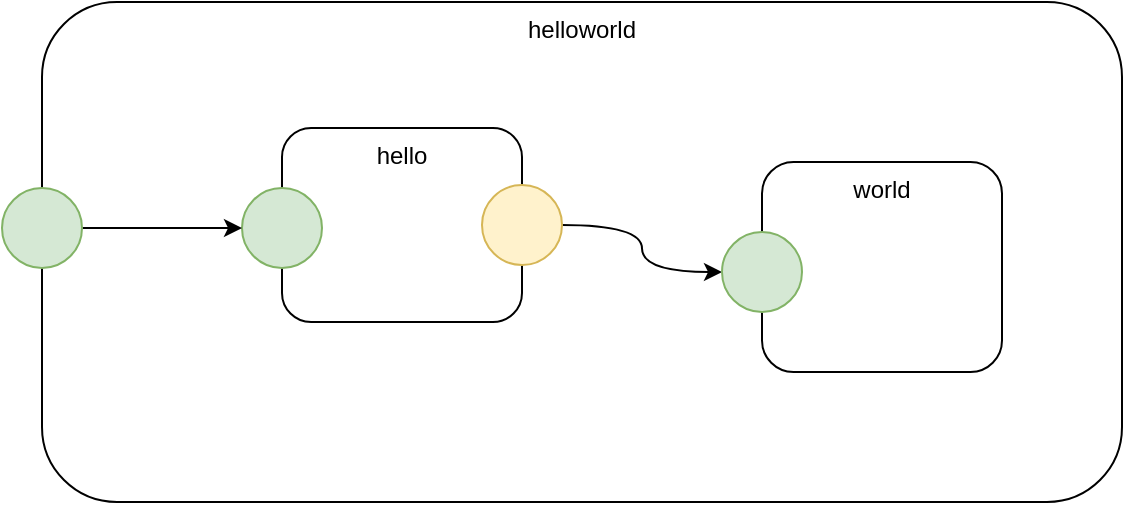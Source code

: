 <mxfile version="14.6.13" type="device" pages="6"><diagram id="RvdVBtl_1iUoJ8qKPte1" name="helloworld"><mxGraphModel dx="1106" dy="679" grid="1" gridSize="10" guides="1" tooltips="1" connect="1" arrows="1" fold="1" page="1" pageScale="1" pageWidth="1100" pageHeight="850" math="0" shadow="0"><root><mxCell id="0"/><mxCell id="1" parent="0"/><mxCell id="rE9jAnmPmOxAq33Q7KFH-1" value="helloworld" style="rounded=1;whiteSpace=wrap;html=1;verticalAlign=top;" parent="1" vertex="1"><mxGeometry x="60" y="30" width="540" height="250" as="geometry"/></mxCell><mxCell id="rE9jAnmPmOxAq33Q7KFH-2" value="hello" style="rounded=1;whiteSpace=wrap;html=1;verticalAlign=top;" parent="1" vertex="1"><mxGeometry x="180" y="93" width="120" height="97" as="geometry"/></mxCell><mxCell id="rE9jAnmPmOxAq33Q7KFH-4" style="edgeStyle=orthogonalEdgeStyle;curved=1;orthogonalLoop=1;jettySize=auto;html=1;exitX=1;exitY=0.5;exitDx=0;exitDy=0;entryX=0;entryY=0.5;entryDx=0;entryDy=0;" parent="1" source="rE9jAnmPmOxAq33Q7KFH-5" target="rE9jAnmPmOxAq33Q7KFH-9" edge="1"><mxGeometry relative="1" as="geometry"/></mxCell><mxCell id="rE9jAnmPmOxAq33Q7KFH-5" value="" style="ellipse;whiteSpace=wrap;html=1;aspect=fixed;fillColor=#fff2cc;strokeColor=#d6b656;" parent="1" vertex="1"><mxGeometry x="280" y="121.5" width="40" height="40" as="geometry"/></mxCell><mxCell id="rE9jAnmPmOxAq33Q7KFH-8" value="world" style="rounded=1;whiteSpace=wrap;html=1;verticalAlign=top;" parent="1" vertex="1"><mxGeometry x="420" y="110" width="120" height="105" as="geometry"/></mxCell><mxCell id="rE9jAnmPmOxAq33Q7KFH-9" value="" style="ellipse;whiteSpace=wrap;html=1;aspect=fixed;fillColor=#d5e8d4;strokeColor=#82b366;" parent="1" vertex="1"><mxGeometry x="400" y="145" width="40" height="40" as="geometry"/></mxCell><mxCell id="rE9jAnmPmOxAq33Q7KFH-12" style="edgeStyle=orthogonalEdgeStyle;curved=1;orthogonalLoop=1;jettySize=auto;html=1;exitX=0.5;exitY=1;exitDx=0;exitDy=0;" parent="1" source="rE9jAnmPmOxAq33Q7KFH-8" target="rE9jAnmPmOxAq33Q7KFH-8" edge="1"><mxGeometry relative="1" as="geometry"/></mxCell><mxCell id="rE9jAnmPmOxAq33Q7KFH-24" value="" style="ellipse;whiteSpace=wrap;html=1;aspect=fixed;fillColor=#d5e8d4;strokeColor=#82b366;" parent="1" vertex="1"><mxGeometry x="160" y="123" width="40" height="40" as="geometry"/></mxCell><mxCell id="rE9jAnmPmOxAq33Q7KFH-25" style="edgeStyle=orthogonalEdgeStyle;curved=1;orthogonalLoop=1;jettySize=auto;html=1;exitX=1;exitY=0.5;exitDx=0;exitDy=0;entryX=0;entryY=0.5;entryDx=0;entryDy=0;" parent="1" source="rE9jAnmPmOxAq33Q7KFH-26" target="rE9jAnmPmOxAq33Q7KFH-24" edge="1"><mxGeometry relative="1" as="geometry"/></mxCell><mxCell id="rE9jAnmPmOxAq33Q7KFH-26" value="" style="ellipse;whiteSpace=wrap;html=1;aspect=fixed;fillColor=#d5e8d4;strokeColor=#82b366;" parent="1" vertex="1"><mxGeometry x="40" y="123" width="40" height="40" as="geometry"/></mxCell></root></mxGraphModel></diagram><diagram name="helloworld6" id="ze_6JuOSBiAABQkfE_S_"><mxGraphModel dx="1106" dy="679" grid="1" gridSize="10" guides="1" tooltips="1" connect="1" arrows="1" fold="1" page="1" pageScale="1" pageWidth="1100" pageHeight="850" math="0" shadow="0"><root><mxCell id="Z7fliz4aDDjIxLiwPCpy-0"/><mxCell id="Z7fliz4aDDjIxLiwPCpy-1" parent="Z7fliz4aDDjIxLiwPCpy-0"/><mxCell id="Z7fliz4aDDjIxLiwPCpy-2" value="helloworld" style="rounded=1;whiteSpace=wrap;html=1;verticalAlign=top;" vertex="1" parent="Z7fliz4aDDjIxLiwPCpy-1"><mxGeometry x="60" y="30" width="580" height="250" as="geometry"/></mxCell><mxCell id="Z7fliz4aDDjIxLiwPCpy-3" value="hello" style="rounded=1;whiteSpace=wrap;html=1;verticalAlign=top;" vertex="1" parent="Z7fliz4aDDjIxLiwPCpy-1"><mxGeometry x="180" y="93" width="120" height="97" as="geometry"/></mxCell><mxCell id="Z7fliz4aDDjIxLiwPCpy-4" style="edgeStyle=orthogonalEdgeStyle;curved=1;orthogonalLoop=1;jettySize=auto;html=1;exitX=1;exitY=0.5;exitDx=0;exitDy=0;entryX=0;entryY=0.5;entryDx=0;entryDy=0;" edge="1" parent="Z7fliz4aDDjIxLiwPCpy-1" source="Z7fliz4aDDjIxLiwPCpy-5" target="Z7fliz4aDDjIxLiwPCpy-7"><mxGeometry relative="1" as="geometry"/></mxCell><mxCell id="Z7fliz4aDDjIxLiwPCpy-5" value="" style="ellipse;whiteSpace=wrap;html=1;aspect=fixed;fillColor=#fff2cc;strokeColor=#d6b656;" vertex="1" parent="Z7fliz4aDDjIxLiwPCpy-1"><mxGeometry x="280" y="121.5" width="40" height="40" as="geometry"/></mxCell><mxCell id="Z7fliz4aDDjIxLiwPCpy-6" value="world" style="rounded=1;whiteSpace=wrap;html=1;verticalAlign=top;" vertex="1" parent="Z7fliz4aDDjIxLiwPCpy-1"><mxGeometry x="420" y="110" width="120" height="105" as="geometry"/></mxCell><mxCell id="Z7fliz4aDDjIxLiwPCpy-7" value="" style="ellipse;whiteSpace=wrap;html=1;aspect=fixed;fillColor=#d5e8d4;strokeColor=#82b366;" vertex="1" parent="Z7fliz4aDDjIxLiwPCpy-1"><mxGeometry x="400" y="145" width="40" height="40" as="geometry"/></mxCell><mxCell id="Z7fliz4aDDjIxLiwPCpy-8" style="edgeStyle=orthogonalEdgeStyle;curved=1;orthogonalLoop=1;jettySize=auto;html=1;exitX=0.5;exitY=1;exitDx=0;exitDy=0;" edge="1" parent="Z7fliz4aDDjIxLiwPCpy-1" source="Z7fliz4aDDjIxLiwPCpy-6" target="Z7fliz4aDDjIxLiwPCpy-6"><mxGeometry relative="1" as="geometry"/></mxCell><mxCell id="stspoiWW8X26j4IX20Yq-3" style="edgeStyle=orthogonalEdgeStyle;rounded=0;orthogonalLoop=1;jettySize=auto;html=1;exitX=1;exitY=0.5;exitDx=0;exitDy=0;entryX=0;entryY=0.5;entryDx=0;entryDy=0;" edge="1" parent="Z7fliz4aDDjIxLiwPCpy-1" source="Z7fliz4aDDjIxLiwPCpy-12" target="stspoiWW8X26j4IX20Yq-1"><mxGeometry relative="1" as="geometry"/></mxCell><mxCell id="Z7fliz4aDDjIxLiwPCpy-12" value="result" style="ellipse;whiteSpace=wrap;html=1;aspect=fixed;fillColor=#fff2cc;strokeColor=#d6b656;" vertex="1" parent="Z7fliz4aDDjIxLiwPCpy-1"><mxGeometry x="520" y="150" width="40" height="40" as="geometry"/></mxCell><mxCell id="stspoiWW8X26j4IX20Yq-1" value="result" style="whiteSpace=wrap;html=1;aspect=fixed;shadow=0;strokeWidth=1;fillColor=#fff2cc;strokeColor=#d6b656;" vertex="1" parent="Z7fliz4aDDjIxLiwPCpy-1"><mxGeometry x="620" y="150" width="40" height="40" as="geometry"/></mxCell><mxCell id="1WePB5uc_-746joJDffA-0" value="" style="ellipse;whiteSpace=wrap;html=1;aspect=fixed;fillColor=#d5e8d4;strokeColor=#82b366;" vertex="1" parent="Z7fliz4aDDjIxLiwPCpy-1"><mxGeometry x="160" y="123" width="40" height="40" as="geometry"/></mxCell><mxCell id="1WePB5uc_-746joJDffA-1" style="edgeStyle=orthogonalEdgeStyle;curved=1;orthogonalLoop=1;jettySize=auto;html=1;exitX=1;exitY=0.5;exitDx=0;exitDy=0;entryX=0;entryY=0.5;entryDx=0;entryDy=0;" edge="1" parent="Z7fliz4aDDjIxLiwPCpy-1" source="1WePB5uc_-746joJDffA-2" target="1WePB5uc_-746joJDffA-0"><mxGeometry relative="1" as="geometry"/></mxCell><mxCell id="1WePB5uc_-746joJDffA-2" value="" style="ellipse;whiteSpace=wrap;html=1;aspect=fixed;fillColor=#d5e8d4;strokeColor=#82b366;" vertex="1" parent="Z7fliz4aDDjIxLiwPCpy-1"><mxGeometry x="40" y="123" width="40" height="40" as="geometry"/></mxCell></root></mxGraphModel></diagram><diagram name="Copy of helloworld6" id="CzCN0kUbptnISbkVEogr"><mxGraphModel dx="1106" dy="679" grid="1" gridSize="10" guides="1" tooltips="1" connect="1" arrows="1" fold="1" page="1" pageScale="1" pageWidth="1100" pageHeight="850" math="0" shadow="0"><root><mxCell id="FHpE60vZadsyD43NXnKL-0"/><mxCell id="FHpE60vZadsyD43NXnKL-1" parent="FHpE60vZadsyD43NXnKL-0"/><mxCell id="FHpE60vZadsyD43NXnKL-2" value="helloworld" style="rounded=1;whiteSpace=wrap;html=1;verticalAlign=top;" vertex="1" parent="FHpE60vZadsyD43NXnKL-1"><mxGeometry x="60" y="30" width="580" height="250" as="geometry"/></mxCell><mxCell id="FHpE60vZadsyD43NXnKL-3" value="hello" style="rounded=1;whiteSpace=wrap;html=1;verticalAlign=top;" vertex="1" parent="FHpE60vZadsyD43NXnKL-1"><mxGeometry x="180" y="93" width="120" height="97" as="geometry"/></mxCell><mxCell id="FHpE60vZadsyD43NXnKL-4" style="edgeStyle=orthogonalEdgeStyle;curved=1;orthogonalLoop=1;jettySize=auto;html=1;exitX=1;exitY=0.5;exitDx=0;exitDy=0;entryX=0;entryY=0.5;entryDx=0;entryDy=0;" edge="1" parent="FHpE60vZadsyD43NXnKL-1" source="FHpE60vZadsyD43NXnKL-5" target="FHpE60vZadsyD43NXnKL-7"><mxGeometry relative="1" as="geometry"/></mxCell><mxCell id="FHpE60vZadsyD43NXnKL-5" value="" style="ellipse;whiteSpace=wrap;html=1;aspect=fixed;fillColor=#fff2cc;strokeColor=#d6b656;" vertex="1" parent="FHpE60vZadsyD43NXnKL-1"><mxGeometry x="280" y="121.5" width="40" height="40" as="geometry"/></mxCell><mxCell id="FHpE60vZadsyD43NXnKL-6" value="world" style="rounded=1;whiteSpace=wrap;html=1;verticalAlign=top;" vertex="1" parent="FHpE60vZadsyD43NXnKL-1"><mxGeometry x="420" y="110" width="120" height="105" as="geometry"/></mxCell><mxCell id="FHpE60vZadsyD43NXnKL-7" value="" style="ellipse;whiteSpace=wrap;html=1;aspect=fixed;fillColor=#d5e8d4;strokeColor=#82b366;" vertex="1" parent="FHpE60vZadsyD43NXnKL-1"><mxGeometry x="400" y="145" width="40" height="40" as="geometry"/></mxCell><mxCell id="FHpE60vZadsyD43NXnKL-8" style="edgeStyle=orthogonalEdgeStyle;curved=1;orthogonalLoop=1;jettySize=auto;html=1;exitX=0.5;exitY=1;exitDx=0;exitDy=0;" edge="1" parent="FHpE60vZadsyD43NXnKL-1" source="FHpE60vZadsyD43NXnKL-6" target="FHpE60vZadsyD43NXnKL-6"><mxGeometry relative="1" as="geometry"/></mxCell><mxCell id="FHpE60vZadsyD43NXnKL-9" value="" style="ellipse;whiteSpace=wrap;html=1;aspect=fixed;fillColor=#d5e8d4;strokeColor=#82b366;" vertex="1" parent="FHpE60vZadsyD43NXnKL-1"><mxGeometry x="160" y="123" width="40" height="40" as="geometry"/></mxCell><mxCell id="FHpE60vZadsyD43NXnKL-10" style="edgeStyle=orthogonalEdgeStyle;rounded=0;orthogonalLoop=1;jettySize=auto;html=1;exitX=1;exitY=0.5;exitDx=0;exitDy=0;entryX=0;entryY=0.5;entryDx=0;entryDy=0;" edge="1" parent="FHpE60vZadsyD43NXnKL-1" source="FHpE60vZadsyD43NXnKL-11" target="FHpE60vZadsyD43NXnKL-14"><mxGeometry relative="1" as="geometry"/></mxCell><mxCell id="FHpE60vZadsyD43NXnKL-11" value="result" style="ellipse;whiteSpace=wrap;html=1;aspect=fixed;fillColor=#fff2cc;strokeColor=#d6b656;" vertex="1" parent="FHpE60vZadsyD43NXnKL-1"><mxGeometry x="520" y="150" width="40" height="40" as="geometry"/></mxCell><mxCell id="FHpE60vZadsyD43NXnKL-12" style="edgeStyle=orthogonalEdgeStyle;rounded=0;orthogonalLoop=1;jettySize=auto;html=1;exitX=1;exitY=0.5;exitDx=0;exitDy=0;" edge="1" parent="FHpE60vZadsyD43NXnKL-1" source="FHpE60vZadsyD43NXnKL-13" target="FHpE60vZadsyD43NXnKL-9"><mxGeometry relative="1" as="geometry"/></mxCell><mxCell id="FHpE60vZadsyD43NXnKL-13" value="" style="whiteSpace=wrap;html=1;aspect=fixed;shadow=0;strokeWidth=1;fillColor=#d5e8d4;strokeColor=#82b366;" vertex="1" parent="FHpE60vZadsyD43NXnKL-1"><mxGeometry x="40" y="123" width="40" height="40" as="geometry"/></mxCell><mxCell id="FHpE60vZadsyD43NXnKL-14" value="result" style="whiteSpace=wrap;html=1;aspect=fixed;shadow=0;strokeWidth=1;fillColor=#fff2cc;strokeColor=#d6b656;" vertex="1" parent="FHpE60vZadsyD43NXnKL-1"><mxGeometry x="620" y="150" width="40" height="40" as="geometry"/></mxCell></root></mxGraphModel></diagram><diagram id="aQCYzlJRYf6bHuXMTCro" name="detailed"><mxGraphModel dx="1346" dy="806" grid="1" gridSize="10" guides="1" tooltips="1" connect="1" arrows="1" fold="1" page="1" pageScale="1" pageWidth="1100" pageHeight="850" math="0" shadow="0"><root><mxCell id="567ckbm2J6DyLxcPQ5iT-0"/><mxCell id="567ckbm2J6DyLxcPQ5iT-1" parent="567ckbm2J6DyLxcPQ5iT-0"/><mxCell id="567ckbm2J6DyLxcPQ5iT-2" value="helloworld" style="rounded=1;whiteSpace=wrap;html=1;verticalAlign=top;" vertex="1" parent="567ckbm2J6DyLxcPQ5iT-1"><mxGeometry x="60" y="30" width="540" height="360" as="geometry"/></mxCell><mxCell id="567ckbm2J6DyLxcPQ5iT-3" value="hello" style="rounded=1;whiteSpace=wrap;html=1;verticalAlign=top;" vertex="1" parent="567ckbm2J6DyLxcPQ5iT-1"><mxGeometry x="180" y="93" width="120" height="97" as="geometry"/></mxCell><mxCell id="567ckbm2J6DyLxcPQ5iT-5" value="" style="ellipse;whiteSpace=wrap;html=1;aspect=fixed;fillColor=#fff2cc;strokeColor=#d6b656;" vertex="1" parent="567ckbm2J6DyLxcPQ5iT-1"><mxGeometry x="280" y="121.5" width="40" height="40" as="geometry"/></mxCell><mxCell id="567ckbm2J6DyLxcPQ5iT-6" value="world" style="rounded=1;whiteSpace=wrap;html=1;verticalAlign=top;" vertex="1" parent="567ckbm2J6DyLxcPQ5iT-1"><mxGeometry x="420" y="110" width="120" height="105" as="geometry"/></mxCell><mxCell id="567ckbm2J6DyLxcPQ5iT-7" value="" style="ellipse;whiteSpace=wrap;html=1;aspect=fixed;fillColor=#d5e8d4;strokeColor=#82b366;" vertex="1" parent="567ckbm2J6DyLxcPQ5iT-1"><mxGeometry x="400" y="145" width="40" height="40" as="geometry"/></mxCell><mxCell id="567ckbm2J6DyLxcPQ5iT-8" style="edgeStyle=orthogonalEdgeStyle;curved=1;orthogonalLoop=1;jettySize=auto;html=1;exitX=0.5;exitY=1;exitDx=0;exitDy=0;" edge="1" parent="567ckbm2J6DyLxcPQ5iT-1" source="567ckbm2J6DyLxcPQ5iT-6" target="567ckbm2J6DyLxcPQ5iT-6"><mxGeometry relative="1" as="geometry"/></mxCell><mxCell id="567ckbm2J6DyLxcPQ5iT-9" value="" style="ellipse;whiteSpace=wrap;html=1;aspect=fixed;fillColor=#d5e8d4;strokeColor=#82b366;" vertex="1" parent="567ckbm2J6DyLxcPQ5iT-1"><mxGeometry x="160" y="123" width="40" height="40" as="geometry"/></mxCell><mxCell id="567ckbm2J6DyLxcPQ5iT-11" value="" style="ellipse;whiteSpace=wrap;html=1;aspect=fixed;fillColor=#d5e8d4;strokeColor=#82b366;" vertex="1" parent="567ckbm2J6DyLxcPQ5iT-1"><mxGeometry x="40" y="123" width="40" height="40" as="geometry"/></mxCell><mxCell id="567ckbm2J6DyLxcPQ5iT-12" value=":self -&amp;gt; 'hello&lt;br&gt;'hello -&amp;gt; 'world" style="rounded=0;whiteSpace=wrap;html=1;" vertex="1" parent="567ckbm2J6DyLxcPQ5iT-1"><mxGeometry x="90" y="230" width="120" height="40" as="geometry"/></mxCell><mxCell id="567ckbm2J6DyLxcPQ5iT-13" value="'hello inq outq&lt;br&gt;'world inq outq&lt;br&gt;" style="rounded=0;whiteSpace=wrap;html=1;" vertex="1" parent="567ckbm2J6DyLxcPQ5iT-1"><mxGeometry x="90" y="310" width="120" height="40" as="geometry"/></mxCell></root></mxGraphModel></diagram><diagram id="wjm_AaG4lgCjteN1AHl_" name="helloworld5"><mxGraphModel dx="1106" dy="679" grid="1" gridSize="10" guides="1" tooltips="1" connect="1" arrows="1" fold="1" page="1" pageScale="1" pageWidth="1100" pageHeight="850" math="0" shadow="0"><root><mxCell id="A6rSVrVlzQk5wt7eOScQ-0"/><mxCell id="A6rSVrVlzQk5wt7eOScQ-1" parent="A6rSVrVlzQk5wt7eOScQ-0"/><mxCell id="A6rSVrVlzQk5wt7eOScQ-2" value="helloworld5" style="rounded=1;whiteSpace=wrap;html=1;verticalAlign=top;" parent="A6rSVrVlzQk5wt7eOScQ-1" vertex="1"><mxGeometry x="60" y="30" width="540" height="330" as="geometry"/></mxCell><mxCell id="A6rSVrVlzQk5wt7eOScQ-3" value="hello" style="rounded=1;whiteSpace=wrap;html=1;verticalAlign=top;" parent="A6rSVrVlzQk5wt7eOScQ-1" vertex="1"><mxGeometry x="180" y="93" width="120" height="137" as="geometry"/></mxCell><mxCell id="A6rSVrVlzQk5wt7eOScQ-4" style="edgeStyle=orthogonalEdgeStyle;curved=1;orthogonalLoop=1;jettySize=auto;html=1;exitX=1;exitY=0.5;exitDx=0;exitDy=0;entryX=0;entryY=0.5;entryDx=0;entryDy=0;" parent="A6rSVrVlzQk5wt7eOScQ-1" source="A6rSVrVlzQk5wt7eOScQ-5" target="A6rSVrVlzQk5wt7eOScQ-7" edge="1"><mxGeometry relative="1" as="geometry"/></mxCell><mxCell id="A6rSVrVlzQk5wt7eOScQ-5" value="out1" style="ellipse;whiteSpace=wrap;html=1;aspect=fixed;fillColor=#fff2cc;strokeColor=#d6b656;" parent="A6rSVrVlzQk5wt7eOScQ-1" vertex="1"><mxGeometry x="280" y="121.5" width="40" height="40" as="geometry"/></mxCell><mxCell id="A6rSVrVlzQk5wt7eOScQ-6" value="world" style="rounded=1;whiteSpace=wrap;html=1;verticalAlign=top;" parent="A6rSVrVlzQk5wt7eOScQ-1" vertex="1"><mxGeometry x="420" y="110" width="120" height="105" as="geometry"/></mxCell><mxCell id="A6rSVrVlzQk5wt7eOScQ-7" value="inw1" style="ellipse;whiteSpace=wrap;html=1;aspect=fixed;fillColor=#d5e8d4;strokeColor=#82b366;" parent="A6rSVrVlzQk5wt7eOScQ-1" vertex="1"><mxGeometry x="400" y="145" width="40" height="40" as="geometry"/></mxCell><mxCell id="A6rSVrVlzQk5wt7eOScQ-8" style="edgeStyle=orthogonalEdgeStyle;curved=1;orthogonalLoop=1;jettySize=auto;html=1;exitX=0.5;exitY=1;exitDx=0;exitDy=0;" parent="A6rSVrVlzQk5wt7eOScQ-1" source="A6rSVrVlzQk5wt7eOScQ-6" target="A6rSVrVlzQk5wt7eOScQ-6" edge="1"><mxGeometry relative="1" as="geometry"/></mxCell><mxCell id="A6rSVrVlzQk5wt7eOScQ-9" value="" style="ellipse;whiteSpace=wrap;html=1;aspect=fixed;fillColor=#d5e8d4;strokeColor=#82b366;" parent="A6rSVrVlzQk5wt7eOScQ-1" vertex="1"><mxGeometry x="160" y="123" width="40" height="40" as="geometry"/></mxCell><mxCell id="A6rSVrVlzQk5wt7eOScQ-10" style="edgeStyle=orthogonalEdgeStyle;curved=1;orthogonalLoop=1;jettySize=auto;html=1;exitX=1;exitY=0.5;exitDx=0;exitDy=0;entryX=0;entryY=0.5;entryDx=0;entryDy=0;" parent="A6rSVrVlzQk5wt7eOScQ-1" source="A6rSVrVlzQk5wt7eOScQ-11" target="A6rSVrVlzQk5wt7eOScQ-9" edge="1"><mxGeometry relative="1" as="geometry"/></mxCell><mxCell id="A6rSVrVlzQk5wt7eOScQ-11" value="" style="ellipse;whiteSpace=wrap;html=1;aspect=fixed;fillColor=#d5e8d4;strokeColor=#82b366;" parent="A6rSVrVlzQk5wt7eOScQ-1" vertex="1"><mxGeometry x="40" y="123" width="40" height="40" as="geometry"/></mxCell><mxCell id="A6rSVrVlzQk5wt7eOScQ-16" style="edgeStyle=orthogonalEdgeStyle;orthogonalLoop=1;jettySize=auto;html=1;exitX=1;exitY=0.5;exitDx=0;exitDy=0;entryX=0;entryY=0.5;entryDx=0;entryDy=0;curved=1;" parent="A6rSVrVlzQk5wt7eOScQ-1" source="A6rSVrVlzQk5wt7eOScQ-12" target="A6rSVrVlzQk5wt7eOScQ-14" edge="1"><mxGeometry relative="1" as="geometry"/></mxCell><mxCell id="A6rSVrVlzQk5wt7eOScQ-12" value="out2" style="ellipse;whiteSpace=wrap;html=1;aspect=fixed;fillColor=#fff2cc;strokeColor=#d6b656;" parent="A6rSVrVlzQk5wt7eOScQ-1" vertex="1"><mxGeometry x="280" y="175" width="40" height="40" as="geometry"/></mxCell><mxCell id="A6rSVrVlzQk5wt7eOScQ-13" value="world" style="rounded=1;whiteSpace=wrap;html=1;verticalAlign=top;" parent="A6rSVrVlzQk5wt7eOScQ-1" vertex="1"><mxGeometry x="420" y="230" width="120" height="105" as="geometry"/></mxCell><mxCell id="A6rSVrVlzQk5wt7eOScQ-14" value="inw2" style="ellipse;whiteSpace=wrap;html=1;aspect=fixed;fillColor=#d5e8d4;strokeColor=#82b366;" parent="A6rSVrVlzQk5wt7eOScQ-1" vertex="1"><mxGeometry x="400" y="265" width="40" height="40" as="geometry"/></mxCell><mxCell id="A6rSVrVlzQk5wt7eOScQ-15" style="edgeStyle=orthogonalEdgeStyle;curved=1;orthogonalLoop=1;jettySize=auto;html=1;exitX=0.5;exitY=1;exitDx=0;exitDy=0;" parent="A6rSVrVlzQk5wt7eOScQ-1" source="A6rSVrVlzQk5wt7eOScQ-13" target="A6rSVrVlzQk5wt7eOScQ-13" edge="1"><mxGeometry relative="1" as="geometry"/></mxCell></root></mxGraphModel></diagram><diagram id="S00n2VDp4jIzMPnz54dL" name="data structures"><mxGraphModel dx="1106" dy="679" grid="1" gridSize="10" guides="1" tooltips="1" connect="1" arrows="1" fold="1" page="1" pageScale="1" pageWidth="1100" pageHeight="850" math="0" shadow="0"><root><mxCell id="LIBByFCeQgoT89DpiISZ-0"/><mxCell id="LIBByFCeQgoT89DpiISZ-1" parent="LIBByFCeQgoT89DpiISZ-0"/><mxCell id="LIBByFCeQgoT89DpiISZ-39" value="input port" style="rounded=1;whiteSpace=wrap;html=1;shadow=0;strokeWidth=1;verticalAlign=top;" vertex="1" parent="LIBByFCeQgoT89DpiISZ-1"><mxGeometry x="100" y="770" width="200" height="80" as="geometry"/></mxCell><mxCell id="LIBByFCeQgoT89DpiISZ-32" value="message" style="rounded=1;whiteSpace=wrap;html=1;shadow=0;strokeWidth=1;verticalAlign=top;" vertex="1" parent="LIBByFCeQgoT89DpiISZ-1"><mxGeometry x="120" y="560" width="410" height="180" as="geometry"/></mxCell><mxCell id="LIBByFCeQgoT89DpiISZ-35" value="port" style="rounded=1;whiteSpace=wrap;html=1;shadow=0;strokeWidth=1;verticalAlign=top;" vertex="1" parent="LIBByFCeQgoT89DpiISZ-1"><mxGeometry x="160" y="600" width="160" height="120" as="geometry"/></mxCell><mxCell id="LIBByFCeQgoT89DpiISZ-29" value="connections" style="rounded=1;whiteSpace=wrap;html=1;verticalAlign=top;shadow=1;strokeWidth=6;" vertex="1" parent="LIBByFCeQgoT89DpiISZ-1"><mxGeometry x="120" y="290" width="520" height="185" as="geometry"/></mxCell><mxCell id="LIBByFCeQgoT89DpiISZ-2" value="parts" style="rounded=1;whiteSpace=wrap;html=1;verticalAlign=top;shadow=1;strokeWidth=5;" vertex="1" parent="LIBByFCeQgoT89DpiISZ-1"><mxGeometry x="120" y="80" width="460" height="130" as="geometry"/></mxCell><mxCell id="LIBByFCeQgoT89DpiISZ-19" value="" style="group" vertex="1" connectable="0" parent="LIBByFCeQgoT89DpiISZ-1"><mxGeometry x="140" y="110" width="420" height="80" as="geometry"/></mxCell><mxCell id="LIBByFCeQgoT89DpiISZ-3" value="part" style="rounded=1;whiteSpace=wrap;html=1;verticalAlign=top;" vertex="1" parent="LIBByFCeQgoT89DpiISZ-19"><mxGeometry width="420" height="80" as="geometry"/></mxCell><mxCell id="LIBByFCeQgoT89DpiISZ-4" value="name" style="rounded=1;whiteSpace=wrap;html=1;verticalAlign=middle;" vertex="1" parent="LIBByFCeQgoT89DpiISZ-19"><mxGeometry x="10" y="30" width="80" height="30" as="geometry"/></mxCell><mxCell id="LIBByFCeQgoT89DpiISZ-9" value="handler" style="rounded=1;whiteSpace=wrap;html=1;verticalAlign=middle;" vertex="1" parent="LIBByFCeQgoT89DpiISZ-19"><mxGeometry x="90" y="30" width="80" height="30" as="geometry"/></mxCell><mxCell id="LIBByFCeQgoT89DpiISZ-10" value="input queue" style="rounded=1;whiteSpace=wrap;html=1;verticalAlign=middle;" vertex="1" parent="LIBByFCeQgoT89DpiISZ-19"><mxGeometry x="170" y="30" width="80" height="30" as="geometry"/></mxCell><mxCell id="LIBByFCeQgoT89DpiISZ-11" value="output queue" style="rounded=1;whiteSpace=wrap;html=1;verticalAlign=middle;" vertex="1" parent="LIBByFCeQgoT89DpiISZ-19"><mxGeometry x="250" y="30" width="80" height="30" as="geometry"/></mxCell><mxCell id="LIBByFCeQgoT89DpiISZ-12" value="vars" style="rounded=1;whiteSpace=wrap;html=1;verticalAlign=middle;" vertex="1" parent="LIBByFCeQgoT89DpiISZ-19"><mxGeometry x="330" y="30" width="80" height="30" as="geometry"/></mxCell><mxCell id="LIBByFCeQgoT89DpiISZ-21" value="connection" style="rounded=1;whiteSpace=wrap;html=1;verticalAlign=top;" vertex="1" parent="LIBByFCeQgoT89DpiISZ-1"><mxGeometry x="140" y="320" width="480" height="130" as="geometry"/></mxCell><mxCell id="LIBByFCeQgoT89DpiISZ-28" value="" style="group" vertex="1" connectable="0" parent="LIBByFCeQgoT89DpiISZ-1"><mxGeometry x="390" y="350" width="210" height="80" as="geometry"/></mxCell><mxCell id="LIBByFCeQgoT89DpiISZ-27" value="receivers" style="rounded=1;whiteSpace=wrap;html=1;verticalAlign=top;shadow=1;strokeWidth=5;container=1;" vertex="1" parent="LIBByFCeQgoT89DpiISZ-28"><mxGeometry width="210" height="80" as="geometry"/></mxCell><mxCell id="LIBByFCeQgoT89DpiISZ-25" value="name" style="rounded=1;whiteSpace=wrap;html=1;verticalAlign=middle;" vertex="1" parent="LIBByFCeQgoT89DpiISZ-28"><mxGeometry x="30" y="30" width="80" height="30" as="geometry"/></mxCell><mxCell id="LIBByFCeQgoT89DpiISZ-26" value="tag" style="rounded=1;whiteSpace=wrap;html=1;verticalAlign=middle;" vertex="1" parent="LIBByFCeQgoT89DpiISZ-28"><mxGeometry x="110" y="30" width="80" height="30" as="geometry"/></mxCell><mxCell id="LIBByFCeQgoT89DpiISZ-31" value="" style="group" vertex="1" connectable="0" parent="LIBByFCeQgoT89DpiISZ-1"><mxGeometry x="160" y="350" width="220" height="80" as="geometry"/></mxCell><mxCell id="LIBByFCeQgoT89DpiISZ-30" value="sender" style="rounded=1;whiteSpace=wrap;html=1;verticalAlign=top;" vertex="1" parent="LIBByFCeQgoT89DpiISZ-31"><mxGeometry width="220" height="80" as="geometry"/></mxCell><mxCell id="LIBByFCeQgoT89DpiISZ-22" value="name" style="rounded=1;whiteSpace=wrap;html=1;verticalAlign=middle;" vertex="1" parent="LIBByFCeQgoT89DpiISZ-31"><mxGeometry x="30" y="30" width="80" height="30" as="geometry"/></mxCell><mxCell id="LIBByFCeQgoT89DpiISZ-23" value="tag" style="rounded=1;whiteSpace=wrap;html=1;verticalAlign=middle;" vertex="1" parent="LIBByFCeQgoT89DpiISZ-31"><mxGeometry x="110" y="30" width="80" height="30" as="geometry"/></mxCell><mxCell id="LIBByFCeQgoT89DpiISZ-33" value="input port" style="rounded=1;whiteSpace=wrap;html=1;shadow=0;strokeWidth=1;dashed=1;" vertex="1" parent="LIBByFCeQgoT89DpiISZ-1"><mxGeometry x="180" y="630" width="120" height="40" as="geometry"/></mxCell><mxCell id="LIBByFCeQgoT89DpiISZ-34" value="output port" style="rounded=1;whiteSpace=wrap;html=1;shadow=0;strokeWidth=1;dashed=1;" vertex="1" parent="LIBByFCeQgoT89DpiISZ-1"><mxGeometry x="180" y="670" width="120" height="40" as="geometry"/></mxCell><mxCell id="LIBByFCeQgoT89DpiISZ-36" value="data" style="rounded=1;whiteSpace=wrap;html=1;shadow=0;strokeWidth=1;verticalAlign=top;" vertex="1" parent="LIBByFCeQgoT89DpiISZ-1"><mxGeometry x="330" y="600" width="160" height="40" as="geometry"/></mxCell><mxCell id="LIBByFCeQgoT89DpiISZ-37" value="component" style="rounded=1;whiteSpace=wrap;html=1;shadow=0;strokeWidth=1;verticalAlign=middle;" vertex="1" parent="LIBByFCeQgoT89DpiISZ-1"><mxGeometry x="120" y="800" width="80" height="40" as="geometry"/></mxCell><mxCell id="LIBByFCeQgoT89DpiISZ-38" value="tag" style="rounded=1;whiteSpace=wrap;html=1;shadow=0;strokeWidth=1;verticalAlign=middle;" vertex="1" parent="LIBByFCeQgoT89DpiISZ-1"><mxGeometry x="200" y="800" width="80" height="40" as="geometry"/></mxCell><mxCell id="LIBByFCeQgoT89DpiISZ-40" value="output port" style="rounded=1;whiteSpace=wrap;html=1;shadow=0;strokeWidth=1;verticalAlign=top;" vertex="1" parent="LIBByFCeQgoT89DpiISZ-1"><mxGeometry x="320" y="770" width="200" height="80" as="geometry"/></mxCell><mxCell id="LIBByFCeQgoT89DpiISZ-41" value="component" style="rounded=1;whiteSpace=wrap;html=1;shadow=0;strokeWidth=1;verticalAlign=middle;" vertex="1" parent="LIBByFCeQgoT89DpiISZ-1"><mxGeometry x="340" y="800" width="80" height="40" as="geometry"/></mxCell><mxCell id="LIBByFCeQgoT89DpiISZ-42" value="tag" style="rounded=1;whiteSpace=wrap;html=1;shadow=0;strokeWidth=1;verticalAlign=middle;" vertex="1" parent="LIBByFCeQgoT89DpiISZ-1"><mxGeometry x="420" y="800" width="80" height="40" as="geometry"/></mxCell></root></mxGraphModel></diagram></mxfile>